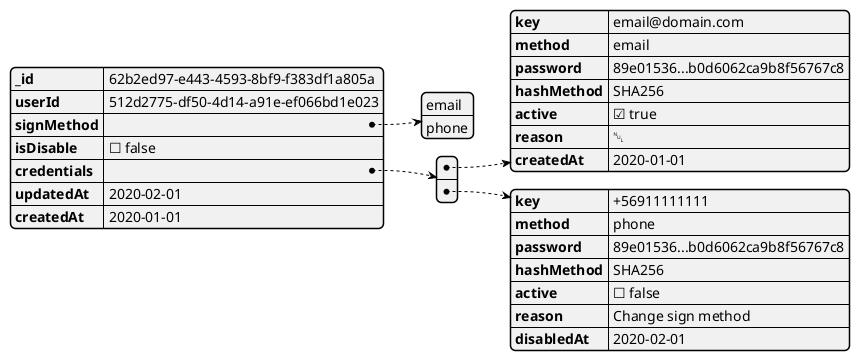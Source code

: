 @startjson
{
"_id":"62b2ed97-e443-4593-8bf9-f383df1a805a",
"userId": "512d2775-df50-4d14-a91e-ef066bd1e023",
"signMethod": ["email", "phone"],
"isDisable": false,
"credentials" : [
{
"key": "email@domain.com",
"method": "email",
"password": "89e01536...b0d6062ca9b8f56767c8",
"hashMethod": "SHA256",
"active": true,
"reason": null,
"createdAt": "2020-01-01"
},
{
"key": "+56911111111",
"method": "phone",
"password": "89e01536...b0d6062ca9b8f56767c8",
"hashMethod": "SHA256",
"active": false,
"reason": "Change sign method",
"disabledAt": "2020-02-01"
}
],
"updatedAt": "2020-02-01",
"createdAt": "2020-01-01"
}
@endjson
